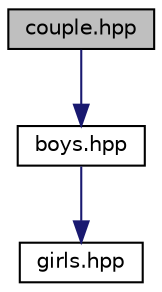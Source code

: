 digraph "couple.hpp"
{
  edge [fontname="Helvetica",fontsize="10",labelfontname="Helvetica",labelfontsize="10"];
  node [fontname="Helvetica",fontsize="10",shape=record];
  Node1 [label="couple.hpp",height=0.2,width=0.4,color="black", fillcolor="grey75", style="filled", fontcolor="black"];
  Node1 -> Node2 [color="midnightblue",fontsize="10",style="solid",fontname="Helvetica"];
  Node2 [label="boys.hpp",height=0.2,width=0.4,color="black", fillcolor="white", style="filled",URL="$boys_8hpp.html"];
  Node2 -> Node3 [color="midnightblue",fontsize="10",style="solid",fontname="Helvetica"];
  Node3 [label="girls.hpp",height=0.2,width=0.4,color="black", fillcolor="white", style="filled",URL="$girls_8hpp.html"];
}
